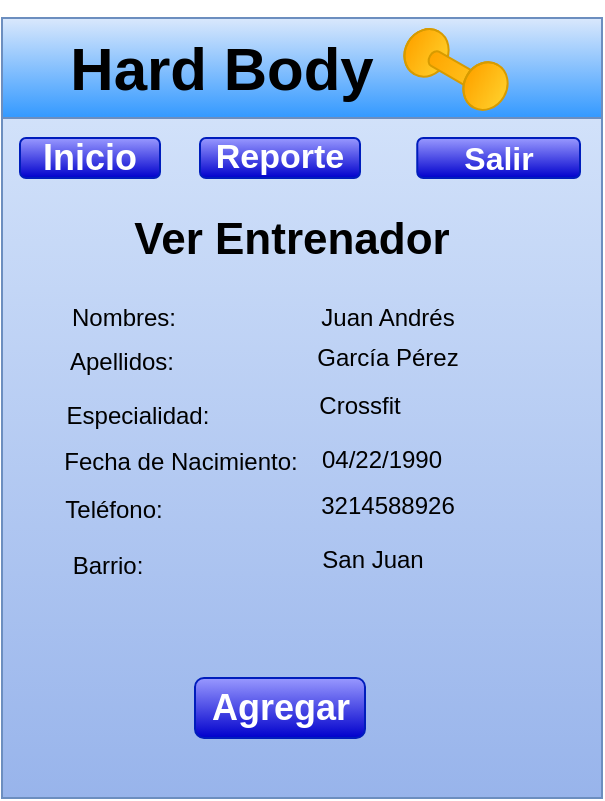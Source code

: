 <mxfile version="15.4.0" type="google"><diagram id="W4NbDWIEjod6S7otq4uU" name="Page-1"><mxGraphModel dx="868" dy="1562" grid="1" gridSize="10" guides="1" tooltips="1" connect="1" arrows="1" fold="1" page="1" pageScale="1" pageWidth="827" pageHeight="1169" math="0" shadow="0"><root><mxCell id="0"/><mxCell id="1" parent="0"/><mxCell id="VgsNd2m2NbOsk5WHS989-1" value="&lt;span style=&quot;color: rgba(0 , 0 , 0 , 0) ; font-family: monospace ; font-size: 0px&quot;&gt;%3CmxGraphModel%3E%3Croot%3E%3CmxCell%20id%3D%220%22%2F%3E%3CmxCell%20id%3D%221%22%20parent%3D%220%22%2F%3E%3CmxCell%20id%3D%222%22%20value%3D%22%22%20style%3D%22rounded%3D0%3BwhiteSpace%3Dwrap%3Bhtml%3D1%3BfillColor%3D%233399FF%3BgradientColor%3D%233399FF%3B%22%20vertex%3D%221%22%20parent%3D%221%22%3E%3CmxGeometry%20x%3D%2290%22%20y%3D%2290%22%20width%3D%2250%22%20height%3D%2220%22%20as%3D%22geometry%22%2F%3E%3C%2FmxCell%3E%3C%2Froot%3E%3C%2FmxGraphModel%3E&lt;/span&gt;" style="rounded=0;whiteSpace=wrap;html=1;fillColor=#dae8fc;strokeColor=#6c8ebf;gradientColor=#98B4EB;" parent="1" vertex="1"><mxGeometry x="300" y="-1030" width="300" height="390" as="geometry"/></mxCell><mxCell id="VgsNd2m2NbOsk5WHS989-2" value="" style="rounded=0;whiteSpace=wrap;html=1;fillColor=#dae8fc;strokeColor=#6c8ebf;gradientColor=#3399FF;" parent="1" vertex="1"><mxGeometry x="300" y="-1030" width="300" height="50" as="geometry"/></mxCell><mxCell id="VgsNd2m2NbOsk5WHS989-3" value="&lt;h1&gt;&lt;font style=&quot;font-size: 30px&quot;&gt;Hard Body&lt;/font&gt;&lt;/h1&gt;" style="text;html=1;strokeColor=none;fillColor=none;align=center;verticalAlign=middle;whiteSpace=wrap;rounded=0;" parent="1" vertex="1"><mxGeometry x="320" y="-1015" width="180" height="20" as="geometry"/></mxCell><mxCell id="VgsNd2m2NbOsk5WHS989-7" value="&lt;h1&gt;&lt;font style=&quot;font-size: 22px&quot;&gt;Ver Entrenador&lt;/font&gt;&lt;/h1&gt;" style="text;html=1;strokeColor=none;fillColor=none;align=center;verticalAlign=middle;whiteSpace=wrap;rounded=0;" parent="1" vertex="1"><mxGeometry x="335" y="-930" width="220" height="20" as="geometry"/></mxCell><mxCell id="VgsNd2m2NbOsk5WHS989-8" value="Nombres:" style="text;html=1;strokeColor=none;fillColor=none;align=center;verticalAlign=middle;whiteSpace=wrap;rounded=0;" parent="1" vertex="1"><mxGeometry x="316" y="-890" width="90" height="20" as="geometry"/></mxCell><mxCell id="VgsNd2m2NbOsk5WHS989-9" value="Apellidos:" style="text;html=1;strokeColor=none;fillColor=none;align=center;verticalAlign=middle;whiteSpace=wrap;rounded=0;" parent="1" vertex="1"><mxGeometry x="315" y="-868" width="90" height="20" as="geometry"/></mxCell><mxCell id="VgsNd2m2NbOsk5WHS989-10" value="Barrio:" style="text;html=1;strokeColor=none;fillColor=none;align=center;verticalAlign=middle;whiteSpace=wrap;rounded=0;" parent="1" vertex="1"><mxGeometry x="308" y="-766" width="90" height="20" as="geometry"/></mxCell><mxCell id="VgsNd2m2NbOsk5WHS989-11" value="Teléfono:" style="text;html=1;strokeColor=none;fillColor=none;align=center;verticalAlign=middle;whiteSpace=wrap;rounded=0;" parent="1" vertex="1"><mxGeometry x="311" y="-794" width="90" height="20" as="geometry"/></mxCell><mxCell id="VgsNd2m2NbOsk5WHS989-12" value="Especialidad:" style="text;html=1;strokeColor=none;fillColor=none;align=center;verticalAlign=middle;whiteSpace=wrap;rounded=0;" parent="1" vertex="1"><mxGeometry x="323" y="-841" width="90" height="20" as="geometry"/></mxCell><mxCell id="VgsNd2m2NbOsk5WHS989-13" value="Fecha de Nacimiento:" style="text;html=1;strokeColor=none;fillColor=none;align=center;verticalAlign=middle;whiteSpace=wrap;rounded=0;" parent="1" vertex="1"><mxGeometry x="330" y="-818" width="119" height="20" as="geometry"/></mxCell><mxCell id="VgsNd2m2NbOsk5WHS989-20" value="Juan Andrés" style="text;html=1;strokeColor=none;fillColor=none;align=center;verticalAlign=middle;whiteSpace=wrap;rounded=0;" parent="1" vertex="1"><mxGeometry x="457.75" y="-890" width="70" height="20" as="geometry"/></mxCell><mxCell id="VgsNd2m2NbOsk5WHS989-21" value="García Pérez" style="text;html=1;strokeColor=none;fillColor=none;align=center;verticalAlign=middle;whiteSpace=wrap;rounded=0;" parent="1" vertex="1"><mxGeometry x="452.75" y="-870" width="80" height="20" as="geometry"/></mxCell><mxCell id="VgsNd2m2NbOsk5WHS989-22" value="Crossfit" style="text;html=1;strokeColor=none;fillColor=none;align=center;verticalAlign=middle;whiteSpace=wrap;rounded=0;" parent="1" vertex="1"><mxGeometry x="439" y="-846" width="80" height="20" as="geometry"/></mxCell><mxCell id="VgsNd2m2NbOsk5WHS989-23" value="San Juan" style="text;html=1;strokeColor=none;fillColor=none;align=center;verticalAlign=middle;whiteSpace=wrap;rounded=0;" parent="1" vertex="1"><mxGeometry x="440" y="-769" width="91" height="20" as="geometry"/></mxCell><mxCell id="VgsNd2m2NbOsk5WHS989-24" value="3214588926" style="text;html=1;strokeColor=none;fillColor=none;align=center;verticalAlign=middle;whiteSpace=wrap;rounded=0;" parent="1" vertex="1"><mxGeometry x="452.75" y="-796" width="80" height="20" as="geometry"/></mxCell><mxCell id="VgsNd2m2NbOsk5WHS989-25" value="04/22/1990" style="text;html=1;strokeColor=none;fillColor=none;align=center;verticalAlign=middle;whiteSpace=wrap;rounded=0;" parent="1" vertex="1"><mxGeometry x="449.75" y="-819" width="80" height="20" as="geometry"/></mxCell><mxCell id="VgsNd2m2NbOsk5WHS989-29" value="" style="group;rotation=30;" parent="1" vertex="1" connectable="0"><mxGeometry x="507.06" y="-1024.76" width="49.84" height="37.93" as="geometry"/></mxCell><mxCell id="VgsNd2m2NbOsk5WHS989-30" value="" style="shape=cylinder3;whiteSpace=wrap;html=1;boundedLbl=1;backgroundOutline=1;size=15;fontFamily=Tahoma;fontSize=32;strokeColor=#d79b00;rotation=120;fillColor=#ffcd28;gradientColor=#ffa500;" parent="VgsNd2m2NbOsk5WHS989-29" vertex="1"><mxGeometry x="-7.061" y="1.594" width="24.511" height="21.249" as="geometry"/></mxCell><mxCell id="VgsNd2m2NbOsk5WHS989-31" value="" style="shape=cylinder3;whiteSpace=wrap;html=1;boundedLbl=1;backgroundOutline=1;size=3;fontFamily=Tahoma;fontSize=32;strokeColor=#d79b00;rotation=120;fillColor=#ffcd28;gradientColor=#ffa500;" parent="VgsNd2m2NbOsk5WHS989-29" vertex="1"><mxGeometry x="17.768" y="5.1" width="8.174" height="34.424" as="geometry"/></mxCell><mxCell id="VgsNd2m2NbOsk5WHS989-32" value="" style="shape=cylinder3;whiteSpace=wrap;html=1;boundedLbl=1;backgroundOutline=1;size=15;fontFamily=Tahoma;fontSize=32;strokeColor=#d79b00;rotation=120;fillColor=#ffcd28;gradientColor=#ffa500;" parent="VgsNd2m2NbOsk5WHS989-29" vertex="1"><mxGeometry x="22.428" y="18.168" width="24.511" height="21.249" as="geometry"/></mxCell><mxCell id="VgsNd2m2NbOsk5WHS989-33" value="&lt;h1 style=&quot;font-size: 18px;&quot;&gt;Inicio&lt;/h1&gt;" style="rounded=1;whiteSpace=wrap;html=1;fillColor=#9999FF;strokeColor=#001DBC;fontColor=#ffffff;gradientColor=#0000CC;fontSize=18;" parent="1" vertex="1"><mxGeometry x="309" y="-970.0" width="70" height="20" as="geometry"/></mxCell><mxCell id="VgsNd2m2NbOsk5WHS989-34" value="&lt;h1 style=&quot;font-size: 17px&quot;&gt;Reporte&lt;/h1&gt;" style="rounded=1;whiteSpace=wrap;html=1;fillColor=#9999FF;strokeColor=#001DBC;fontColor=#ffffff;gradientColor=#0000CC;fontSize=20;" parent="1" vertex="1"><mxGeometry x="399" y="-970.0" width="80" height="20" as="geometry"/></mxCell><mxCell id="VgsNd2m2NbOsk5WHS989-35" value="&lt;h2 style=&quot;font-size: 16px;&quot;&gt;Salir&lt;/h2&gt;" style="rounded=1;whiteSpace=wrap;html=1;fillColor=#9999FF;strokeColor=#001DBC;fontColor=#ffffff;gradientColor=#0000CC;fontSize=16;" parent="1" vertex="1"><mxGeometry x="507.63" y="-970.0" width="81.37" height="20" as="geometry"/></mxCell><mxCell id="VgsNd2m2NbOsk5WHS989-37" value="&lt;h1 style=&quot;font-size: 18px&quot;&gt;Agregar&lt;/h1&gt;" style="rounded=1;whiteSpace=wrap;html=1;fillColor=#9999FF;strokeColor=#001DBC;fontColor=#ffffff;gradientColor=#0000CC;fontSize=18;" parent="1" vertex="1"><mxGeometry x="396.5" y="-700" width="85" height="30" as="geometry"/></mxCell></root></mxGraphModel></diagram></mxfile>